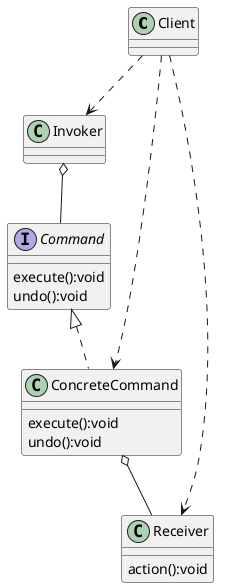 @startuml
Client ..> Invoker
class Receiver{
action():void
}
Client ..> Receiver
class ConcreteCommand{
execute():void
undo():void
}
Client ..> ConcreteCommand

interface Command{
execute():void
undo():void
}

Invoker o-- Command
Command <|.. ConcreteCommand
ConcreteCommand o-- Receiver
@enduml